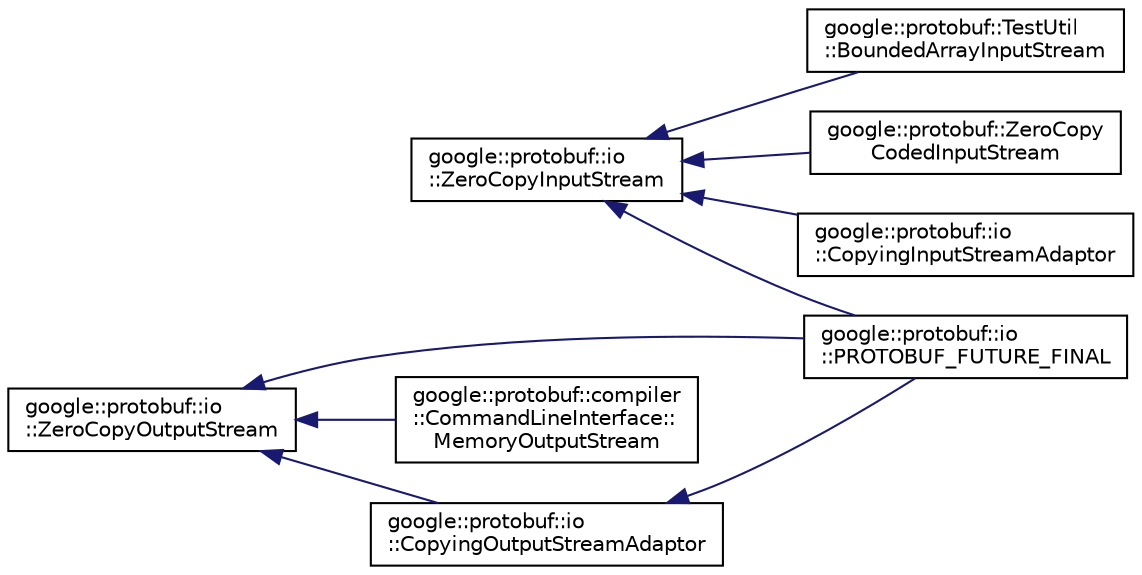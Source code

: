 digraph "类继承关系图"
{
 // LATEX_PDF_SIZE
  edge [fontname="Helvetica",fontsize="10",labelfontname="Helvetica",labelfontsize="10"];
  node [fontname="Helvetica",fontsize="10",shape=record];
  rankdir="LR";
  Node0 [label="google::protobuf::io\l::ZeroCopyInputStream",height=0.2,width=0.4,color="black", fillcolor="white", style="filled",URL="$classgoogle_1_1protobuf_1_1io_1_1ZeroCopyInputStream.html",tooltip=" "];
  Node0 -> Node1 [dir="back",color="midnightblue",fontsize="10",style="solid",fontname="Helvetica"];
  Node1 [label="google::protobuf::TestUtil\l::BoundedArrayInputStream",height=0.2,width=0.4,color="black", fillcolor="white", style="filled",URL="$classgoogle_1_1protobuf_1_1TestUtil_1_1BoundedArrayInputStream.html",tooltip=" "];
  Node0 -> Node2 [dir="back",color="midnightblue",fontsize="10",style="solid",fontname="Helvetica"];
  Node2 [label="google::protobuf::ZeroCopy\lCodedInputStream",height=0.2,width=0.4,color="black", fillcolor="white", style="filled",URL="$classgoogle_1_1protobuf_1_1ZeroCopyCodedInputStream.html",tooltip=" "];
  Node0 -> Node3 [dir="back",color="midnightblue",fontsize="10",style="solid",fontname="Helvetica"];
  Node3 [label="google::protobuf::io\l::CopyingInputStreamAdaptor",height=0.2,width=0.4,color="black", fillcolor="white", style="filled",URL="$classgoogle_1_1protobuf_1_1io_1_1CopyingInputStreamAdaptor.html",tooltip=" "];
  Node0 -> Node4 [dir="back",color="midnightblue",fontsize="10",style="solid",fontname="Helvetica"];
  Node4 [label="google::protobuf::io\l::PROTOBUF_FUTURE_FINAL",height=0.2,width=0.4,color="black", fillcolor="white", style="filled",URL="$classgoogle_1_1protobuf_1_1io_1_1PROTOBUF__FUTURE__FINAL.html",tooltip=" "];
  Node1572 [label="google::protobuf::io\l::ZeroCopyOutputStream",height=0.2,width=0.4,color="black", fillcolor="white", style="filled",URL="$classgoogle_1_1protobuf_1_1io_1_1ZeroCopyOutputStream.html",tooltip=" "];
  Node1572 -> Node1573 [dir="back",color="midnightblue",fontsize="10",style="solid",fontname="Helvetica"];
  Node1573 [label="google::protobuf::compiler\l::CommandLineInterface::\lMemoryOutputStream",height=0.2,width=0.4,color="black", fillcolor="white", style="filled",URL="$classgoogle_1_1protobuf_1_1compiler_1_1CommandLineInterface_1_1MemoryOutputStream.html",tooltip=" "];
  Node1572 -> Node1574 [dir="back",color="midnightblue",fontsize="10",style="solid",fontname="Helvetica"];
  Node1574 [label="google::protobuf::io\l::CopyingOutputStreamAdaptor",height=0.2,width=0.4,color="black", fillcolor="white", style="filled",URL="$classgoogle_1_1protobuf_1_1io_1_1CopyingOutputStreamAdaptor.html",tooltip=" "];
  Node1574 -> Node4 [dir="back",color="midnightblue",fontsize="10",style="solid",fontname="Helvetica"];
  Node1572 -> Node4 [dir="back",color="midnightblue",fontsize="10",style="solid",fontname="Helvetica"];
}

